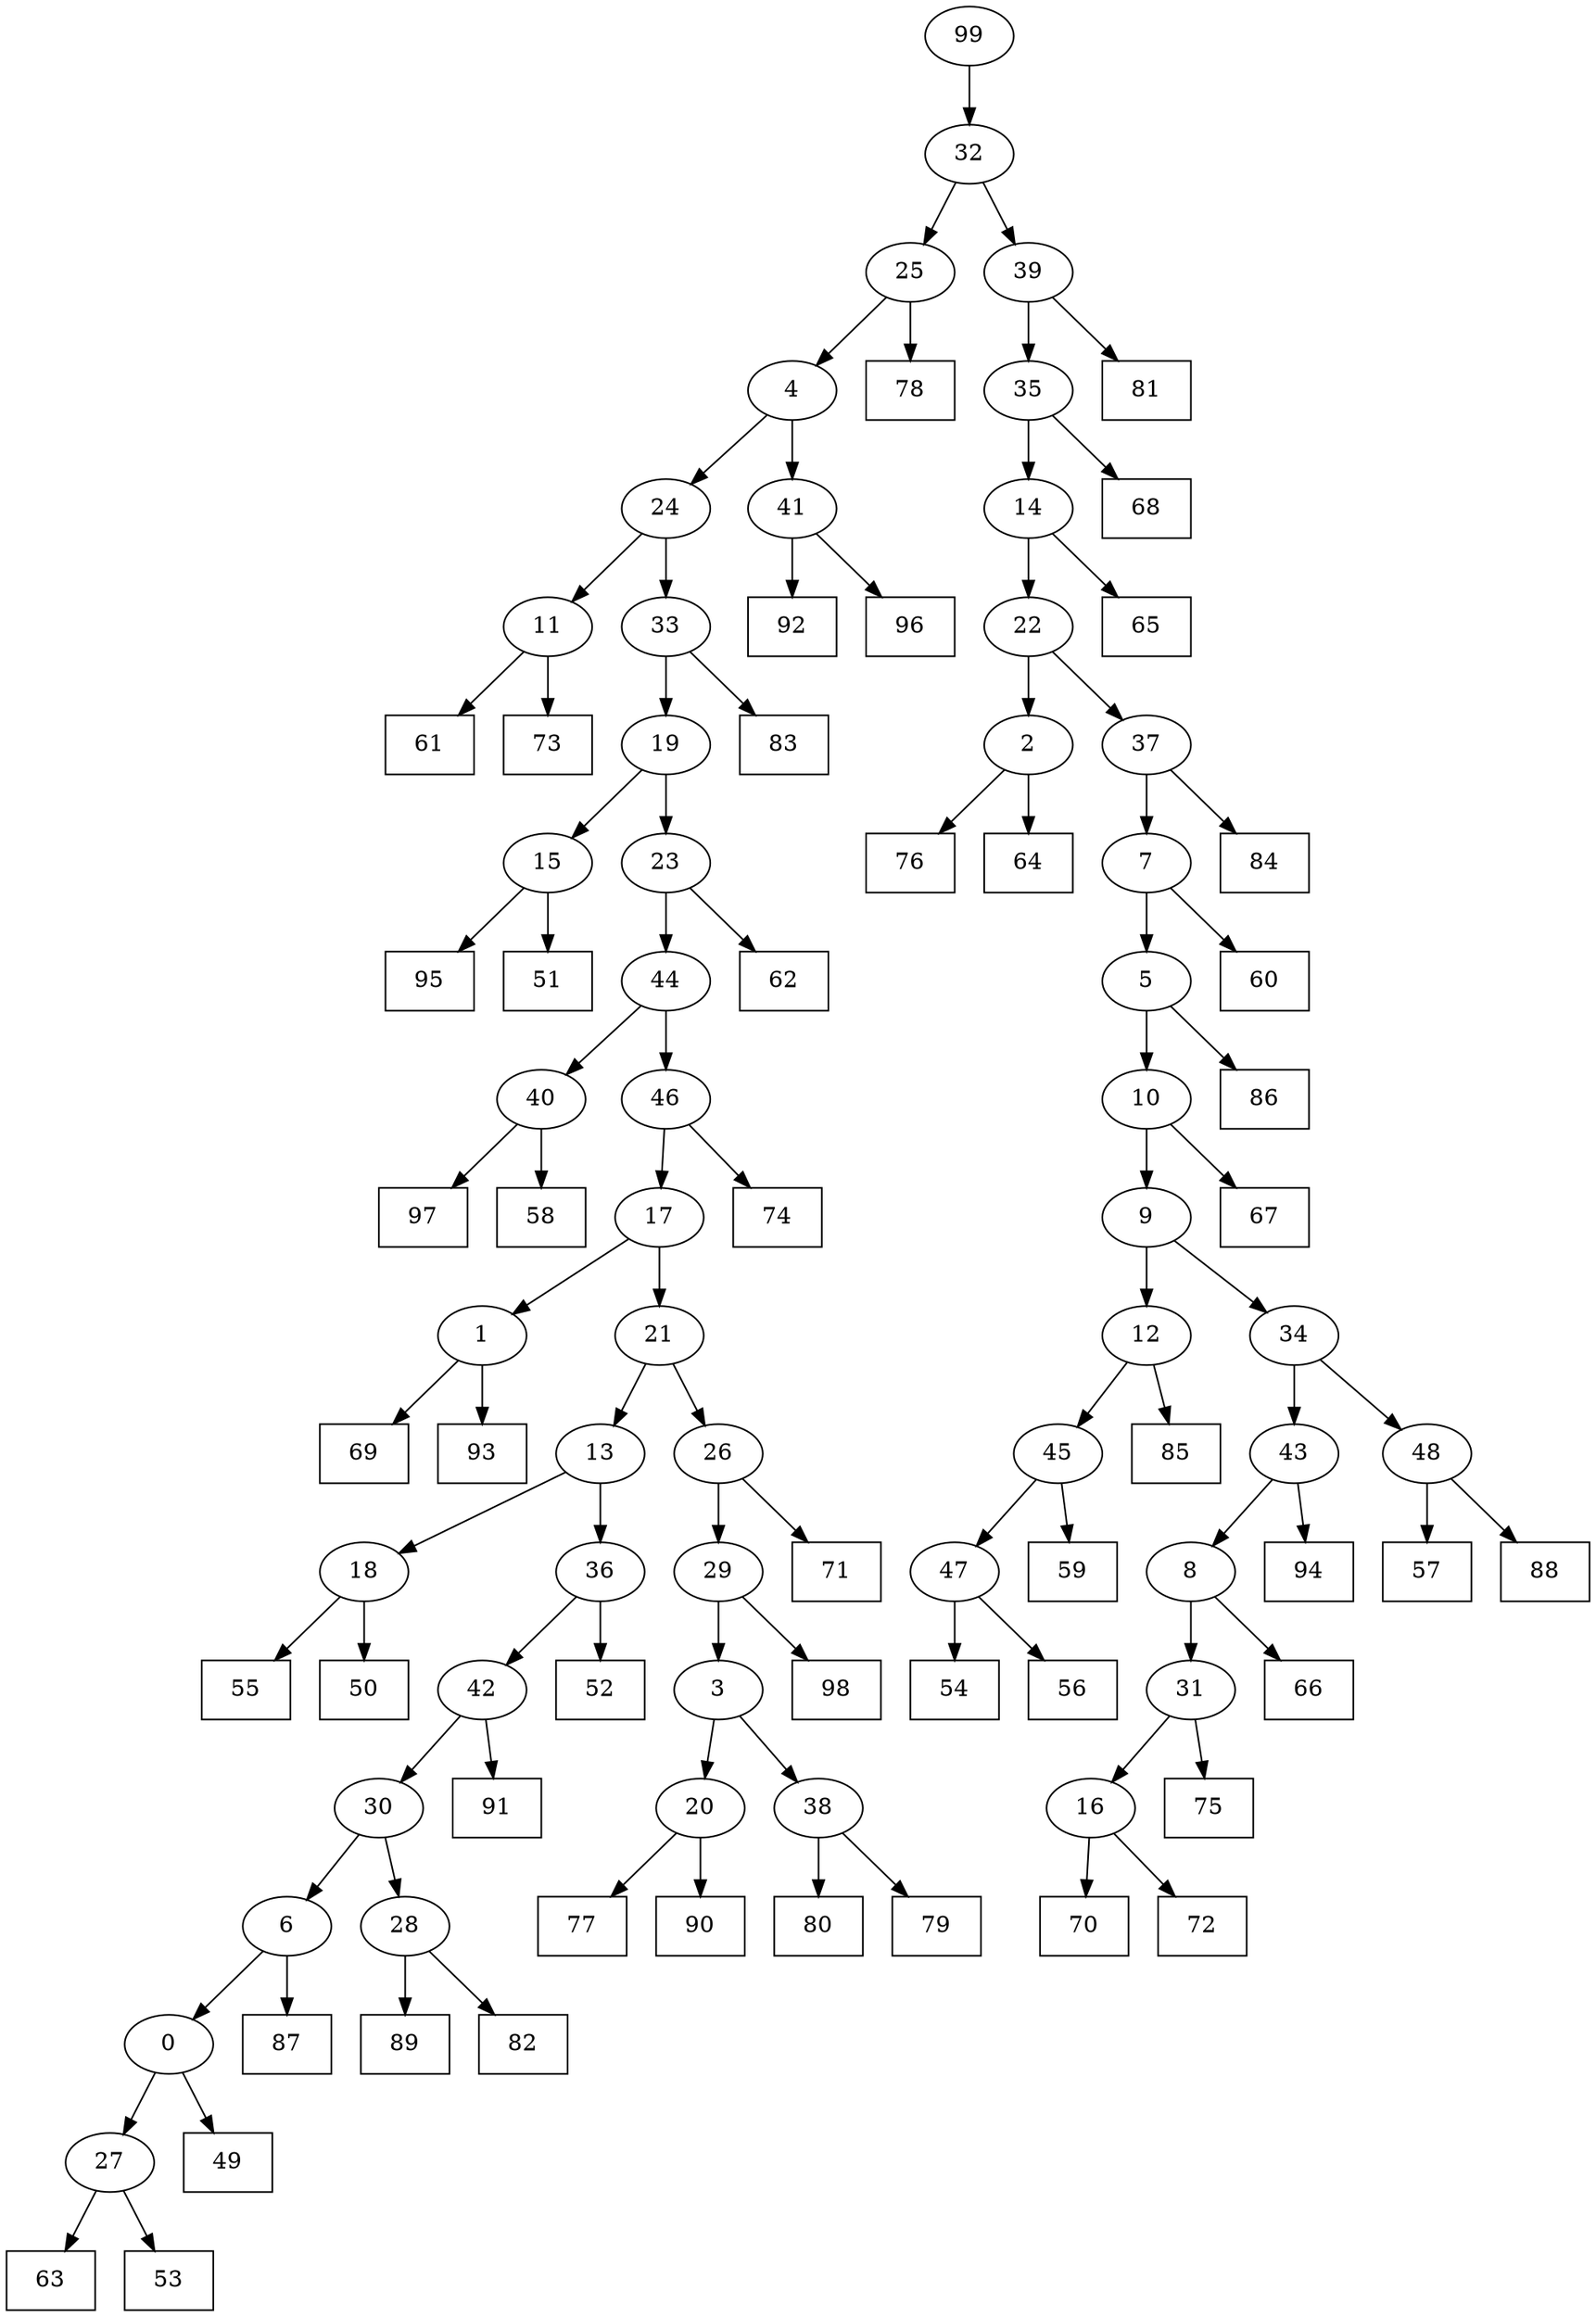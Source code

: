 digraph G {
0[label="0"];
1[label="1"];
2[label="2"];
3[label="3"];
4[label="4"];
5[label="5"];
6[label="6"];
7[label="7"];
8[label="8"];
9[label="9"];
10[label="10"];
11[label="11"];
12[label="12"];
13[label="13"];
14[label="14"];
15[label="15"];
16[label="16"];
17[label="17"];
18[label="18"];
19[label="19"];
20[label="20"];
21[label="21"];
22[label="22"];
23[label="23"];
24[label="24"];
25[label="25"];
26[label="26"];
27[label="27"];
28[label="28"];
29[label="29"];
30[label="30"];
31[label="31"];
32[label="32"];
33[label="33"];
34[label="34"];
35[label="35"];
36[label="36"];
37[label="37"];
38[label="38"];
39[label="39"];
40[label="40"];
41[label="41"];
42[label="42"];
43[label="43"];
44[label="44"];
45[label="45"];
46[label="46"];
47[label="47"];
48[label="48"];
49[shape=box,label="74"];
50[shape=box,label="95"];
51[shape=box,label="66"];
52[shape=box,label="63"];
53[shape=box,label="70"];
54[shape=box,label="87"];
55[shape=box,label="55"];
56[shape=box,label="75"];
57[shape=box,label="92"];
58[shape=box,label="49"];
59[shape=box,label="52"];
60[shape=box,label="60"];
61[shape=box,label="72"];
62[shape=box,label="69"];
63[shape=box,label="57"];
64[shape=box,label="78"];
65[shape=box,label="62"];
66[shape=box,label="61"];
67[shape=box,label="91"];
68[shape=box,label="88"];
69[shape=box,label="84"];
70[shape=box,label="89"];
71[shape=box,label="59"];
72[shape=box,label="80"];
73[shape=box,label="93"];
74[shape=box,label="50"];
75[shape=box,label="73"];
76[shape=box,label="77"];
77[shape=box,label="81"];
78[shape=box,label="76"];
79[shape=box,label="51"];
80[shape=box,label="97"];
81[shape=box,label="86"];
82[shape=box,label="64"];
83[shape=box,label="58"];
84[shape=box,label="65"];
85[shape=box,label="98"];
86[shape=box,label="94"];
87[shape=box,label="96"];
88[shape=box,label="68"];
89[shape=box,label="85"];
90[shape=box,label="54"];
91[shape=box,label="83"];
92[shape=box,label="53"];
93[shape=box,label="71"];
94[shape=box,label="56"];
95[shape=box,label="82"];
96[shape=box,label="67"];
97[shape=box,label="90"];
98[shape=box,label="79"];
99[label="99"];
12->89 ;
33->91 ;
38->98 ;
18->74 ;
24->33 ;
4->41 ;
7->60 ;
46->49 ;
21->13 ;
32->39 ;
15->50 ;
41->87 ;
16->61 ;
10->9 ;
9->34 ;
16->53 ;
2->82 ;
28->95 ;
15->79 ;
35->88 ;
45->47 ;
18->55 ;
47->90 ;
27->52 ;
31->16 ;
13->18 ;
34->48 ;
99->32 ;
6->0 ;
0->58 ;
43->8 ;
8->51 ;
37->69 ;
23->65 ;
36->59 ;
47->94 ;
31->56 ;
13->36 ;
26->93 ;
25->4 ;
6->54 ;
34->43 ;
40->80 ;
43->86 ;
24->11 ;
11->75 ;
11->66 ;
29->3 ;
8->31 ;
0->27 ;
27->92 ;
19->23 ;
21->26 ;
22->37 ;
37->7 ;
30->6 ;
48->68 ;
44->40 ;
42->67 ;
14->84 ;
4->24 ;
46->17 ;
17->21 ;
36->42 ;
30->28 ;
28->70 ;
40->83 ;
26->29 ;
29->85 ;
44->46 ;
3->38 ;
38->72 ;
42->30 ;
20->76 ;
45->71 ;
20->97 ;
7->5 ;
41->57 ;
9->12 ;
12->45 ;
48->63 ;
22->2 ;
2->78 ;
5->81 ;
1->73 ;
39->35 ;
35->14 ;
3->20 ;
5->10 ;
10->96 ;
23->44 ;
32->25 ;
25->64 ;
14->22 ;
33->19 ;
19->15 ;
39->77 ;
17->1 ;
1->62 ;
}
